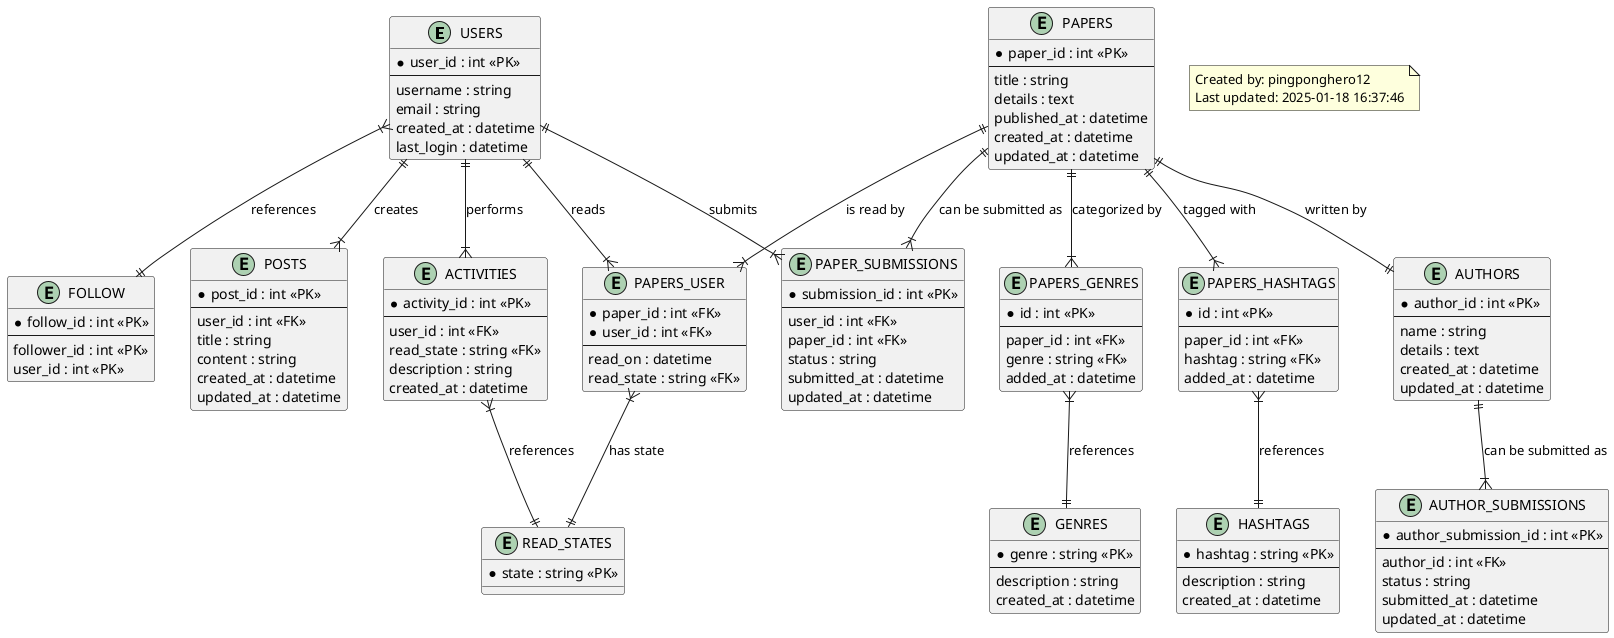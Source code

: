@startuml
' Entity definitions
entity "USERS" {
  *user_id : int <<PK>>
  --
  username : string
  email : string
  created_at : datetime
  last_login : datetime
}

entity "FOLLOW" {
  *follow_id : int <<PK>>
  --
  follower_id : int <<PK>>
  user_id : int <<PK>>
}

entity "PAPERS" {
  *paper_id : int <<PK>>
  --
  title : string
  details : text
  published_at : datetime
  created_at : datetime
  updated_at : datetime
}

entity "PAPERS_GENRES" {
  *id : int <<PK>>
  --
  paper_id : int <<FK>>
  genre : string <<FK>>
  added_at : datetime
}

entity "PAPERS_HASHTAGS" {
  *id : int <<PK>>
  --
  paper_id : int <<FK>>
  hashtag : string <<FK>>
  added_at : datetime
}

entity "AUTHORS" {
  *author_id : int <<PK>>
  --
  name : string
  details : text
  created_at : datetime
  updated_at : datetime
}

entity "ACTIVITIES" {
  *activity_id : int <<PK>>
  --
  user_id : int <<FK>>
  read_state : string <<FK>>
  description : string
  created_at : datetime
}

entity "POSTS" {
  *post_id : int <<PK>>
  --
  user_id : int <<FK>>
  title : string
  content : string
  created_at : datetime
  updated_at : datetime
}

entity "PAPERS_USER" {
  *paper_id : int <<FK>>
  *user_id : int <<FK>>
  --
  read_on : datetime
  read_state : string <<FK>>
}

entity "PAPER_SUBMISSIONS" {
  *submission_id : int <<PK>>
  --
  user_id : int <<FK>>
  paper_id : int <<FK>>
  status : string
  submitted_at : datetime
  updated_at : datetime
}

entity "AUTHOR_SUBMISSIONS" {
  *author_submission_id : int <<PK>>
  --
  author_id : int <<FK>>
  status : string
  submitted_at : datetime
  updated_at : datetime
}

entity "READ_STATES" {
  *state : string <<PK>>
}

entity "GENRES" {
  *genre : string <<PK>>
  --
  description : string
  created_at : datetime
}

entity "HASHTAGS" {
  *hashtag : string <<PK>>
  --
  description : string
  created_at : datetime
}

' Relationships
USERS ||--|{ PAPERS_USER : "reads"
USERS ||--|{ POSTS : "creates"
USERS ||--|{ ACTIVITIES : "performs"
USERS ||--|{ PAPER_SUBMISSIONS : "submits"

PAPERS ||--|| AUTHORS : "written by"
PAPERS ||--|{ PAPERS_USER : "is read by"
PAPERS ||--|{ PAPER_SUBMISSIONS : "can be submitted as"
PAPERS ||--|{ PAPERS_GENRES : "categorized by"
PAPERS ||--|{ PAPERS_HASHTAGS : "tagged with"

AUTHORS ||--|{ AUTHOR_SUBMISSIONS : "can be submitted as"

PAPERS_USER }|--|| READ_STATES : "has state"

PAPERS_GENRES }|--|| GENRES : "references"
PAPERS_HASHTAGS }|--|| HASHTAGS : "references"
ACTIVITIES }|--|| READ_STATES : "references"
USERS }|--|| FOLLOW : "references"

note "Created by: pingponghero12\nLast updated: 2025-01-18 16:37:46" as N1

@enduml
